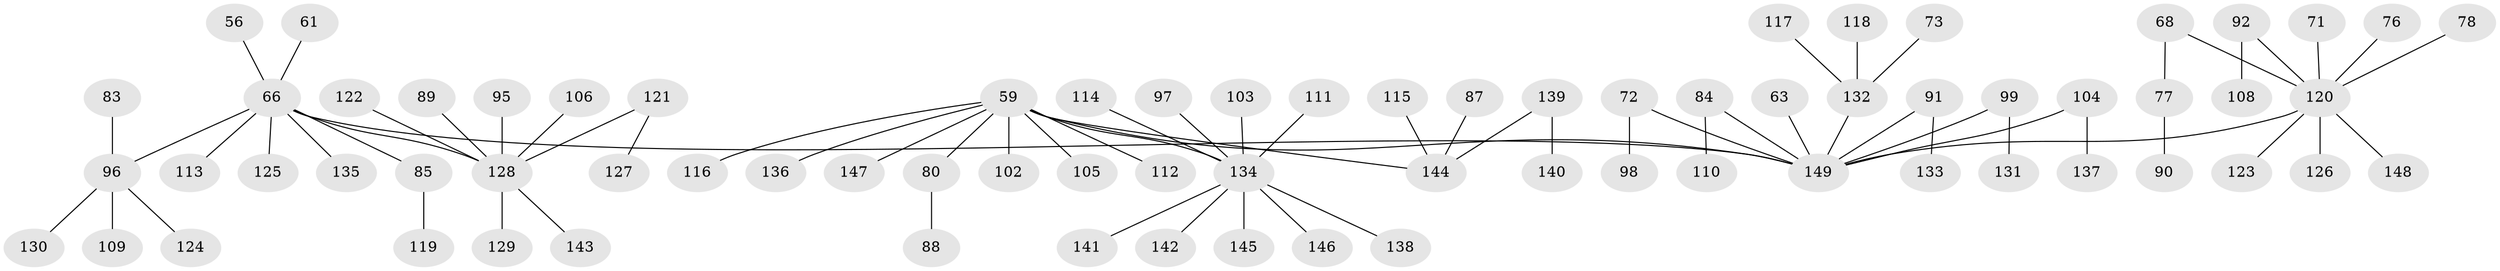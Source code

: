// original degree distribution, {6: 0.020134228187919462, 5: 0.04697986577181208, 4: 0.053691275167785234, 2: 0.24161073825503357, 3: 0.10738255033557047, 7: 0.013422818791946308, 1: 0.5167785234899329}
// Generated by graph-tools (version 1.1) at 2025/52/03/09/25 04:52:22]
// undirected, 74 vertices, 73 edges
graph export_dot {
graph [start="1"]
  node [color=gray90,style=filled];
  56;
  59 [super="+57+29+35"];
  61;
  63;
  66 [super="+27+14+51"];
  68;
  71;
  72;
  73;
  76 [super="+26"];
  77;
  78;
  80;
  83;
  84 [super="+79"];
  85;
  87;
  88;
  89;
  90;
  91 [super="+22"];
  92;
  95;
  96 [super="+38"];
  97;
  98;
  99 [super="+67"];
  102;
  103;
  104 [super="+31+101+100"];
  105;
  106;
  108;
  109;
  110;
  111;
  112;
  113;
  114;
  115;
  116;
  117;
  118;
  119;
  120 [super="+32+64+65+17+19+28"];
  121;
  122;
  123;
  124;
  125;
  126;
  127;
  128 [super="+21+49+69"];
  129;
  130;
  131;
  132 [super="+48"];
  133;
  134 [super="+107+82+86+93+94"];
  135;
  136;
  137;
  138;
  139;
  140;
  141;
  142;
  143;
  144 [super="+75"];
  145;
  146;
  147;
  148;
  149 [super="+8+16+52"];
  56 -- 66;
  59 -- 80;
  59 -- 105;
  59 -- 116;
  59 -- 102;
  59 -- 136;
  59 -- 112;
  59 -- 147;
  59 -- 149;
  59 -- 134;
  59 -- 144;
  61 -- 66;
  63 -- 149;
  66 -- 85;
  66 -- 125;
  66 -- 113;
  66 -- 149;
  66 -- 135;
  66 -- 96;
  66 -- 128;
  68 -- 77;
  68 -- 120;
  71 -- 120;
  72 -- 98;
  72 -- 149;
  73 -- 132;
  76 -- 120;
  77 -- 90;
  78 -- 120;
  80 -- 88;
  83 -- 96;
  84 -- 149;
  84 -- 110;
  85 -- 119;
  87 -- 144;
  89 -- 128;
  91 -- 133;
  91 -- 149;
  92 -- 108;
  92 -- 120;
  95 -- 128;
  96 -- 130;
  96 -- 124;
  96 -- 109;
  97 -- 134;
  99 -- 131;
  99 -- 149;
  103 -- 134;
  104 -- 137;
  104 -- 149;
  106 -- 128;
  111 -- 134;
  114 -- 134;
  115 -- 144;
  117 -- 132;
  118 -- 132;
  120 -- 148;
  120 -- 149;
  120 -- 123;
  120 -- 126;
  121 -- 127;
  121 -- 128;
  122 -- 128;
  128 -- 129;
  128 -- 143;
  132 -- 149;
  134 -- 138;
  134 -- 141;
  134 -- 142;
  134 -- 145;
  134 -- 146;
  139 -- 140;
  139 -- 144;
}
